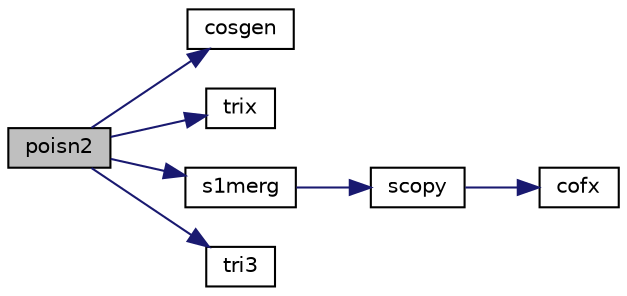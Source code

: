 digraph "poisn2"
{
  edge [fontname="Helvetica",fontsize="10",labelfontname="Helvetica",labelfontsize="10"];
  node [fontname="Helvetica",fontsize="10",shape=record];
  rankdir="LR";
  Node1 [label="poisn2",height=0.2,width=0.4,color="black", fillcolor="grey75", style="filled", fontcolor="black"];
  Node1 -> Node2 [color="midnightblue",fontsize="10",style="solid",fontname="Helvetica"];
  Node2 [label="cosgen",height=0.2,width=0.4,color="black", fillcolor="white", style="filled",URL="$gnbnaux_8f.html#aef77c4415ca0759b213e0c9f88223ab3"];
  Node1 -> Node3 [color="midnightblue",fontsize="10",style="solid",fontname="Helvetica"];
  Node3 [label="trix",height=0.2,width=0.4,color="black", fillcolor="white", style="filled",URL="$gnbnaux_8f.html#a7822bc5b65c017cec3010a9f33cb316f"];
  Node1 -> Node4 [color="midnightblue",fontsize="10",style="solid",fontname="Helvetica"];
  Node4 [label="s1merg",height=0.2,width=0.4,color="black", fillcolor="white", style="filled",URL="$poisson_8f.html#ad5fdef356b1982072c3e7c0c95b21372"];
  Node4 -> Node5 [color="midnightblue",fontsize="10",style="solid",fontname="Helvetica"];
  Node5 [label="scopy",height=0.2,width=0.4,color="black", fillcolor="white", style="filled",URL="$poisson_8f.html#a24785e467bd921df5a2b7300da57c469"];
  Node5 -> Node6 [color="midnightblue",fontsize="10",style="solid",fontname="Helvetica"];
  Node6 [label="cofx",height=0.2,width=0.4,color="black", fillcolor="white", style="filled",URL="$_interface_fortran_8h.html#a4f14a409ba34140311990298a81abab4"];
  Node1 -> Node7 [color="midnightblue",fontsize="10",style="solid",fontname="Helvetica"];
  Node7 [label="tri3",height=0.2,width=0.4,color="black", fillcolor="white", style="filled",URL="$gnbnaux_8f.html#a3734e68dfa3022162c3f94650a43d8d9"];
}
